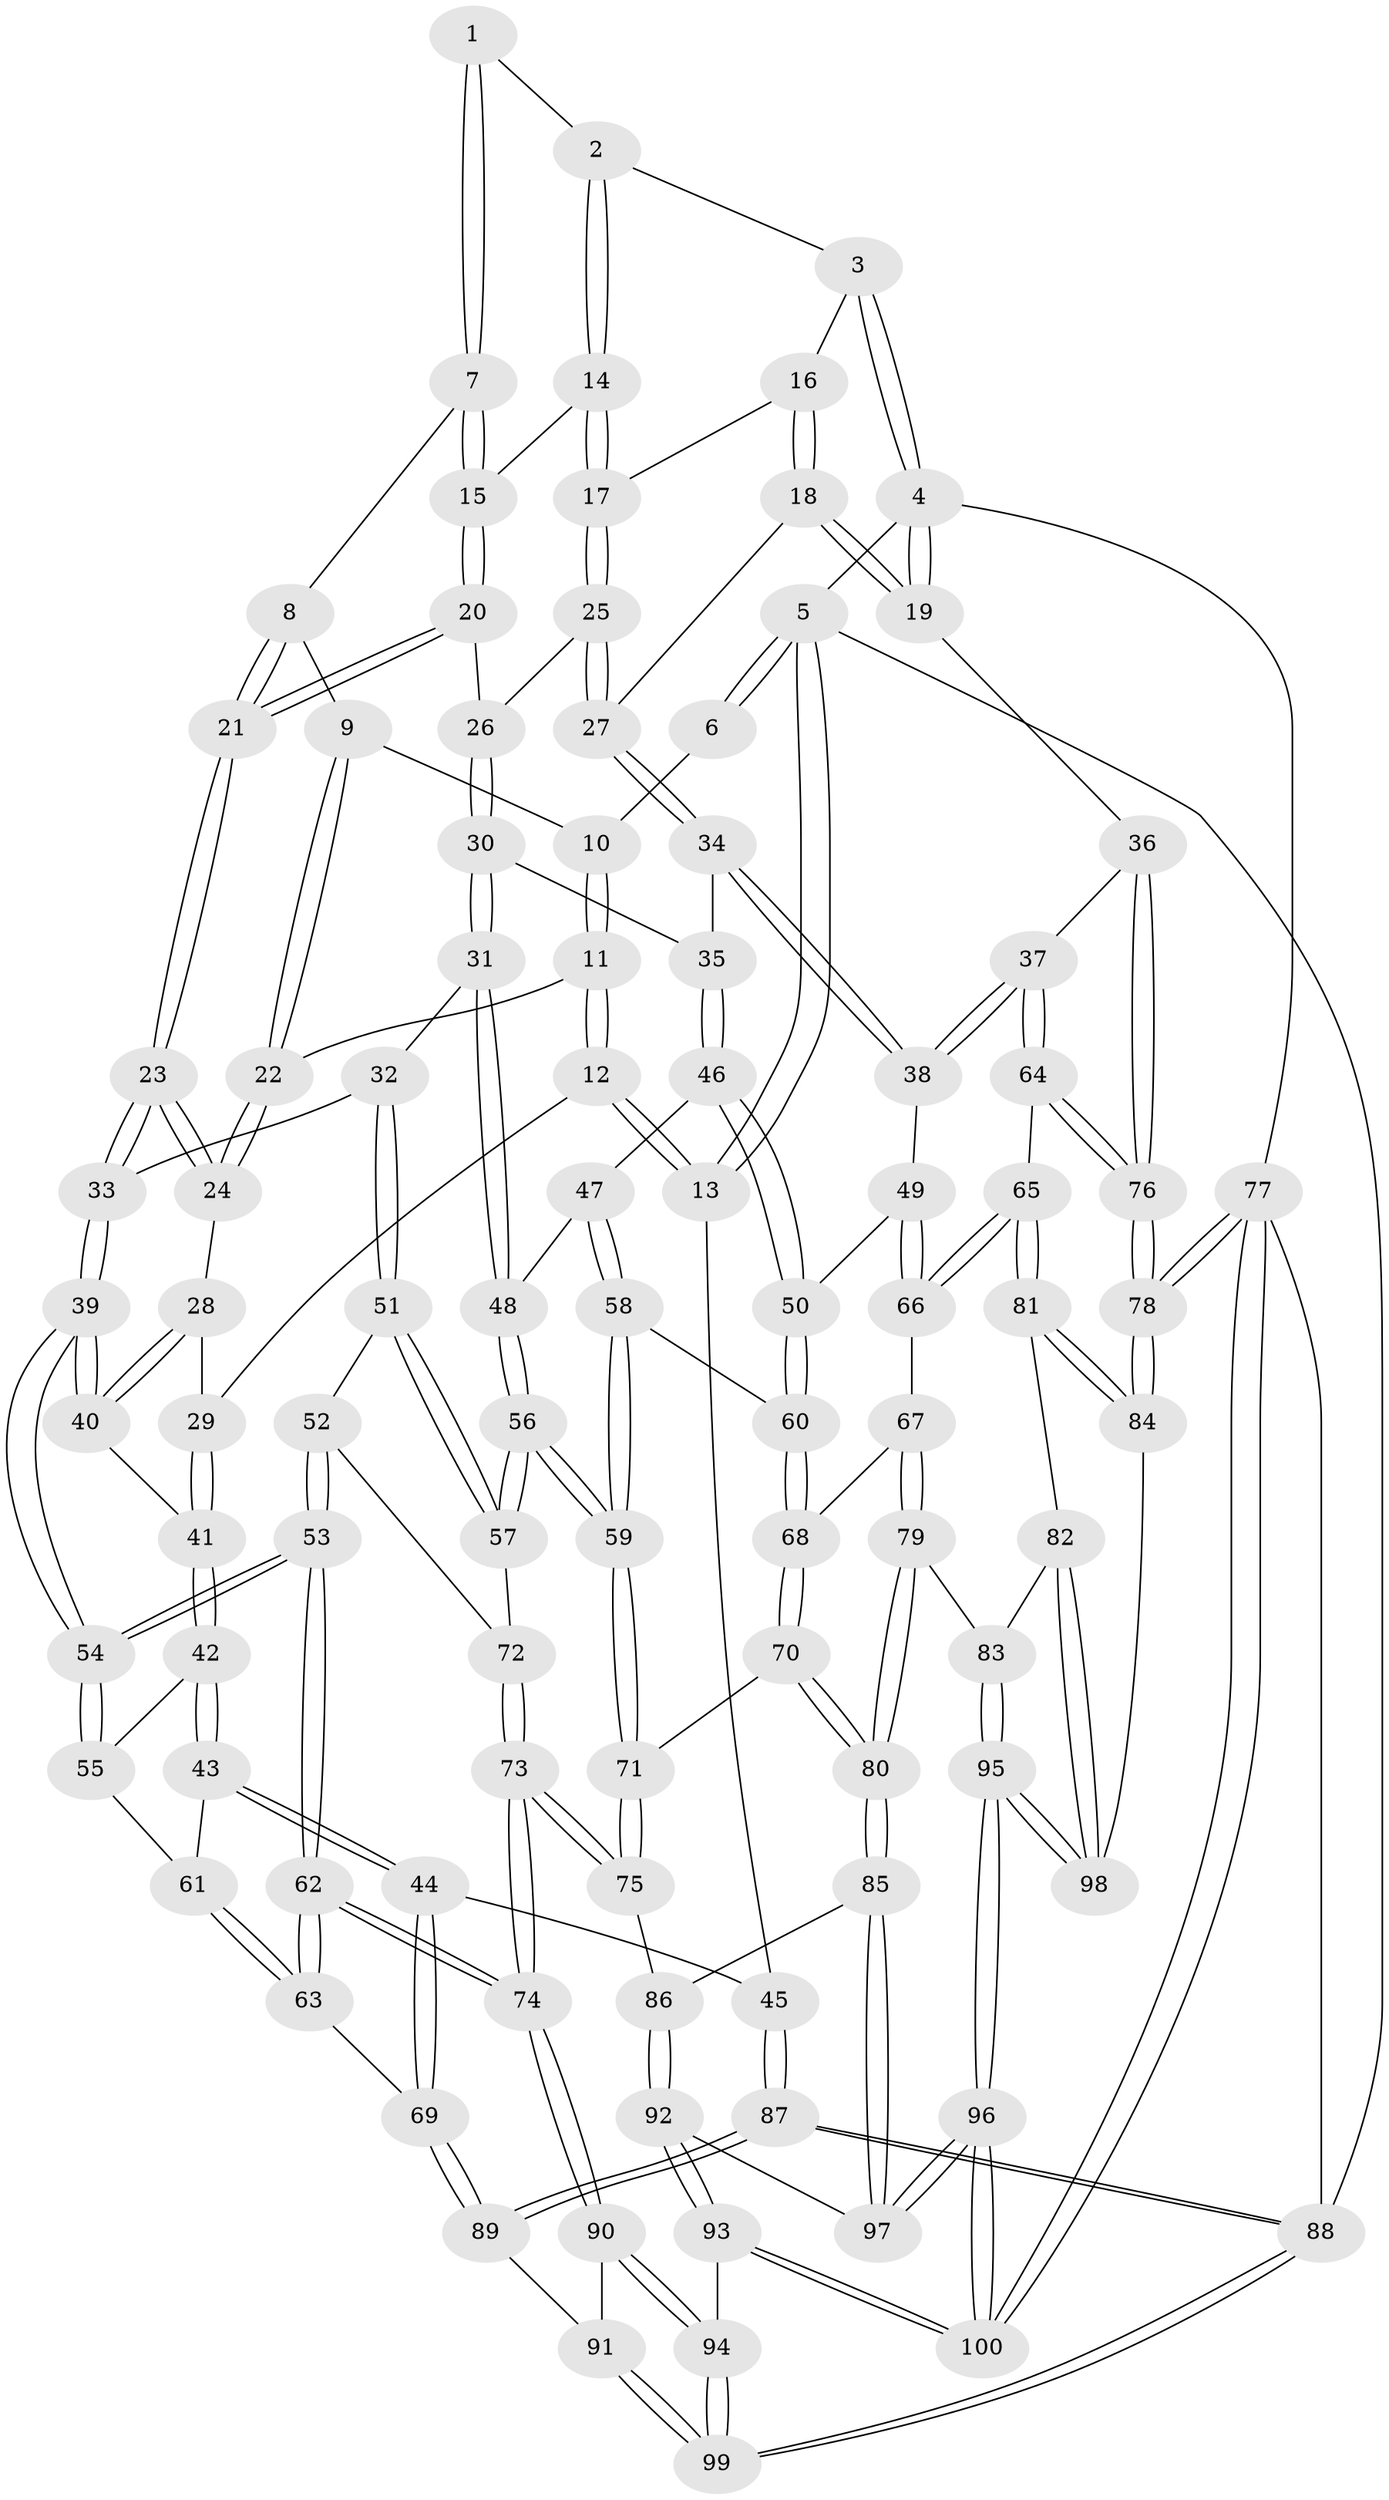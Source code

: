 // Generated by graph-tools (version 1.1) at 2025/38/03/09/25 02:38:26]
// undirected, 100 vertices, 247 edges
graph export_dot {
graph [start="1"]
  node [color=gray90,style=filled];
  1 [pos="+0.36913533674871724+0"];
  2 [pos="+0.6983537936389617+0"];
  3 [pos="+0.8418853960628832+0"];
  4 [pos="+1+0"];
  5 [pos="+0+0"];
  6 [pos="+0.18045739772450697+0"];
  7 [pos="+0.39270009402762746+0.045527512900441706"];
  8 [pos="+0.3926710304998538+0.04557174497784329"];
  9 [pos="+0.3245256074825195+0.09333428774203208"];
  10 [pos="+0.19217714458176044+0"];
  11 [pos="+0.1313949841638663+0.1253634735469009"];
  12 [pos="+0+0.20383687967153802"];
  13 [pos="+0+0.17245817745540823"];
  14 [pos="+0.6555528846125416+0"];
  15 [pos="+0.5983972783832865+0.06229202450580439"];
  16 [pos="+0.8613407615251916+0.012095478748743867"];
  17 [pos="+0.8026762326650273+0.17776442613620397"];
  18 [pos="+0.9704938888323451+0.2400038004016022"];
  19 [pos="+1+0.25057816813782813"];
  20 [pos="+0.5846909004424096+0.20261665125007564"];
  21 [pos="+0.4879957365698475+0.2439538225423383"];
  22 [pos="+0.29041660289584015+0.2250931528816445"];
  23 [pos="+0.3841781203558145+0.31644576016922044"];
  24 [pos="+0.30050264452253855+0.24700640062640988"];
  25 [pos="+0.8053165803621742+0.2280301110811442"];
  26 [pos="+0.6449306596610569+0.2445010464409044"];
  27 [pos="+0.8753900245906852+0.26328853798292806"];
  28 [pos="+0.12443189512566463+0.32612048074104105"];
  29 [pos="+0+0.2595885629378439"];
  30 [pos="+0.6695129656051432+0.40867135904976526"];
  31 [pos="+0.4932980019383768+0.44716535409914415"];
  32 [pos="+0.40222088388550825+0.37011780524655546"];
  33 [pos="+0.3840081920721266+0.3365004012745293"];
  34 [pos="+0.8342830923291829+0.39935109358865417"];
  35 [pos="+0.674617944587292+0.4142870332236571"];
  36 [pos="+1+0.4494749913086416"];
  37 [pos="+0.9167049989795123+0.521426077285203"];
  38 [pos="+0.8843837675614792+0.5042669627737438"];
  39 [pos="+0.22182757553423424+0.4625698310733542"];
  40 [pos="+0.13534577204712003+0.36802349912802246"];
  41 [pos="+0.06606951043902798+0.4657825055706524"];
  42 [pos="+0.06544620090121672+0.48227066188071727"];
  43 [pos="+0+0.5509601483879182"];
  44 [pos="+0+0.5774227588104857"];
  45 [pos="+0+0.5737039158698589"];
  46 [pos="+0.6795959242631305+0.46899821678313736"];
  47 [pos="+0.6036825631638529+0.5316721593793946"];
  48 [pos="+0.494728124473719+0.45242633674075833"];
  49 [pos="+0.7481272225055394+0.5566749951962658"];
  50 [pos="+0.7364224890204163+0.5586965536896353"];
  51 [pos="+0.3735881835030828+0.5006863154303959"];
  52 [pos="+0.3247825926561593+0.5982183802176289"];
  53 [pos="+0.2638261875541281+0.6290430431660656"];
  54 [pos="+0.2069335479104285+0.49930740813295127"];
  55 [pos="+0.19487457978857226+0.5005698847724128"];
  56 [pos="+0.49210994220789483+0.6098404453332795"];
  57 [pos="+0.48405025368294236+0.6108010233590874"];
  58 [pos="+0.5932501027206625+0.5904390439719372"];
  59 [pos="+0.5369852030966724+0.640131042700679"];
  60 [pos="+0.7191686591618939+0.5914529625566507"];
  61 [pos="+0.11552873588226131+0.5742628912442689"];
  62 [pos="+0.2286676415226356+0.7346937129956026"];
  63 [pos="+0.1846416009758888+0.7397222605302325"];
  64 [pos="+0.8982912764828964+0.6635320272902657"];
  65 [pos="+0.8942571238843496+0.6828130681287433"];
  66 [pos="+0.8712842203682715+0.6837635453566396"];
  67 [pos="+0.7730834084174927+0.7061369160537826"];
  68 [pos="+0.7195432994383095+0.6247074664712537"];
  69 [pos="+0.15896359692542877+0.7462567208972097"];
  70 [pos="+0.5910744118827803+0.7241196455142869"];
  71 [pos="+0.5584849278502704+0.7018671735544367"];
  72 [pos="+0.4584505770708579+0.6181829873398915"];
  73 [pos="+0.3320068606732106+0.820090379932436"];
  74 [pos="+0.32803806677590736+0.8217103777322854"];
  75 [pos="+0.41272436338852797+0.8052974839161874"];
  76 [pos="+1+0.5602819772110487"];
  77 [pos="+1+1"];
  78 [pos="+1+0.9137073468745359"];
  79 [pos="+0.7225208439139422+0.8026843996611912"];
  80 [pos="+0.6485710812065222+0.8123516708076304"];
  81 [pos="+0.9988688712521575+0.8250400883819378"];
  82 [pos="+0.7720109881788688+0.8329227336213253"];
  83 [pos="+0.7632905492844525+0.8313842241131445"];
  84 [pos="+1+0.8297554766541237"];
  85 [pos="+0.6414624222842197+0.8256900327922145"];
  86 [pos="+0.5243192651819552+0.8594916031423377"];
  87 [pos="+0+0.8807306080760439"];
  88 [pos="+0+1"];
  89 [pos="+0.12592246217617656+0.7801011945643594"];
  90 [pos="+0.3387397741653493+1"];
  91 [pos="+0.11193434985639565+0.8561651058845122"];
  92 [pos="+0.5029635768034982+0.9780808906833474"];
  93 [pos="+0.3698237531715883+1"];
  94 [pos="+0.35062686517294883+1"];
  95 [pos="+0.7566329776007835+1"];
  96 [pos="+0.7250231003164779+1"];
  97 [pos="+0.6387324978198079+0.8782980700777266"];
  98 [pos="+0.8459049452115587+0.9571343003326943"];
  99 [pos="+0+1"];
  100 [pos="+0.7152154191468835+1"];
  1 -- 2;
  1 -- 7;
  1 -- 7;
  2 -- 3;
  2 -- 14;
  2 -- 14;
  3 -- 4;
  3 -- 4;
  3 -- 16;
  4 -- 5;
  4 -- 19;
  4 -- 19;
  4 -- 77;
  5 -- 6;
  5 -- 6;
  5 -- 13;
  5 -- 13;
  5 -- 88;
  6 -- 10;
  7 -- 8;
  7 -- 15;
  7 -- 15;
  8 -- 9;
  8 -- 21;
  8 -- 21;
  9 -- 10;
  9 -- 22;
  9 -- 22;
  10 -- 11;
  10 -- 11;
  11 -- 12;
  11 -- 12;
  11 -- 22;
  12 -- 13;
  12 -- 13;
  12 -- 29;
  13 -- 45;
  14 -- 15;
  14 -- 17;
  14 -- 17;
  15 -- 20;
  15 -- 20;
  16 -- 17;
  16 -- 18;
  16 -- 18;
  17 -- 25;
  17 -- 25;
  18 -- 19;
  18 -- 19;
  18 -- 27;
  19 -- 36;
  20 -- 21;
  20 -- 21;
  20 -- 26;
  21 -- 23;
  21 -- 23;
  22 -- 24;
  22 -- 24;
  23 -- 24;
  23 -- 24;
  23 -- 33;
  23 -- 33;
  24 -- 28;
  25 -- 26;
  25 -- 27;
  25 -- 27;
  26 -- 30;
  26 -- 30;
  27 -- 34;
  27 -- 34;
  28 -- 29;
  28 -- 40;
  28 -- 40;
  29 -- 41;
  29 -- 41;
  30 -- 31;
  30 -- 31;
  30 -- 35;
  31 -- 32;
  31 -- 48;
  31 -- 48;
  32 -- 33;
  32 -- 51;
  32 -- 51;
  33 -- 39;
  33 -- 39;
  34 -- 35;
  34 -- 38;
  34 -- 38;
  35 -- 46;
  35 -- 46;
  36 -- 37;
  36 -- 76;
  36 -- 76;
  37 -- 38;
  37 -- 38;
  37 -- 64;
  37 -- 64;
  38 -- 49;
  39 -- 40;
  39 -- 40;
  39 -- 54;
  39 -- 54;
  40 -- 41;
  41 -- 42;
  41 -- 42;
  42 -- 43;
  42 -- 43;
  42 -- 55;
  43 -- 44;
  43 -- 44;
  43 -- 61;
  44 -- 45;
  44 -- 69;
  44 -- 69;
  45 -- 87;
  45 -- 87;
  46 -- 47;
  46 -- 50;
  46 -- 50;
  47 -- 48;
  47 -- 58;
  47 -- 58;
  48 -- 56;
  48 -- 56;
  49 -- 50;
  49 -- 66;
  49 -- 66;
  50 -- 60;
  50 -- 60;
  51 -- 52;
  51 -- 57;
  51 -- 57;
  52 -- 53;
  52 -- 53;
  52 -- 72;
  53 -- 54;
  53 -- 54;
  53 -- 62;
  53 -- 62;
  54 -- 55;
  54 -- 55;
  55 -- 61;
  56 -- 57;
  56 -- 57;
  56 -- 59;
  56 -- 59;
  57 -- 72;
  58 -- 59;
  58 -- 59;
  58 -- 60;
  59 -- 71;
  59 -- 71;
  60 -- 68;
  60 -- 68;
  61 -- 63;
  61 -- 63;
  62 -- 63;
  62 -- 63;
  62 -- 74;
  62 -- 74;
  63 -- 69;
  64 -- 65;
  64 -- 76;
  64 -- 76;
  65 -- 66;
  65 -- 66;
  65 -- 81;
  65 -- 81;
  66 -- 67;
  67 -- 68;
  67 -- 79;
  67 -- 79;
  68 -- 70;
  68 -- 70;
  69 -- 89;
  69 -- 89;
  70 -- 71;
  70 -- 80;
  70 -- 80;
  71 -- 75;
  71 -- 75;
  72 -- 73;
  72 -- 73;
  73 -- 74;
  73 -- 74;
  73 -- 75;
  73 -- 75;
  74 -- 90;
  74 -- 90;
  75 -- 86;
  76 -- 78;
  76 -- 78;
  77 -- 78;
  77 -- 78;
  77 -- 100;
  77 -- 100;
  77 -- 88;
  78 -- 84;
  78 -- 84;
  79 -- 80;
  79 -- 80;
  79 -- 83;
  80 -- 85;
  80 -- 85;
  81 -- 82;
  81 -- 84;
  81 -- 84;
  82 -- 83;
  82 -- 98;
  82 -- 98;
  83 -- 95;
  83 -- 95;
  84 -- 98;
  85 -- 86;
  85 -- 97;
  85 -- 97;
  86 -- 92;
  86 -- 92;
  87 -- 88;
  87 -- 88;
  87 -- 89;
  87 -- 89;
  88 -- 99;
  88 -- 99;
  89 -- 91;
  90 -- 91;
  90 -- 94;
  90 -- 94;
  91 -- 99;
  91 -- 99;
  92 -- 93;
  92 -- 93;
  92 -- 97;
  93 -- 94;
  93 -- 100;
  93 -- 100;
  94 -- 99;
  94 -- 99;
  95 -- 96;
  95 -- 96;
  95 -- 98;
  95 -- 98;
  96 -- 97;
  96 -- 97;
  96 -- 100;
  96 -- 100;
}
